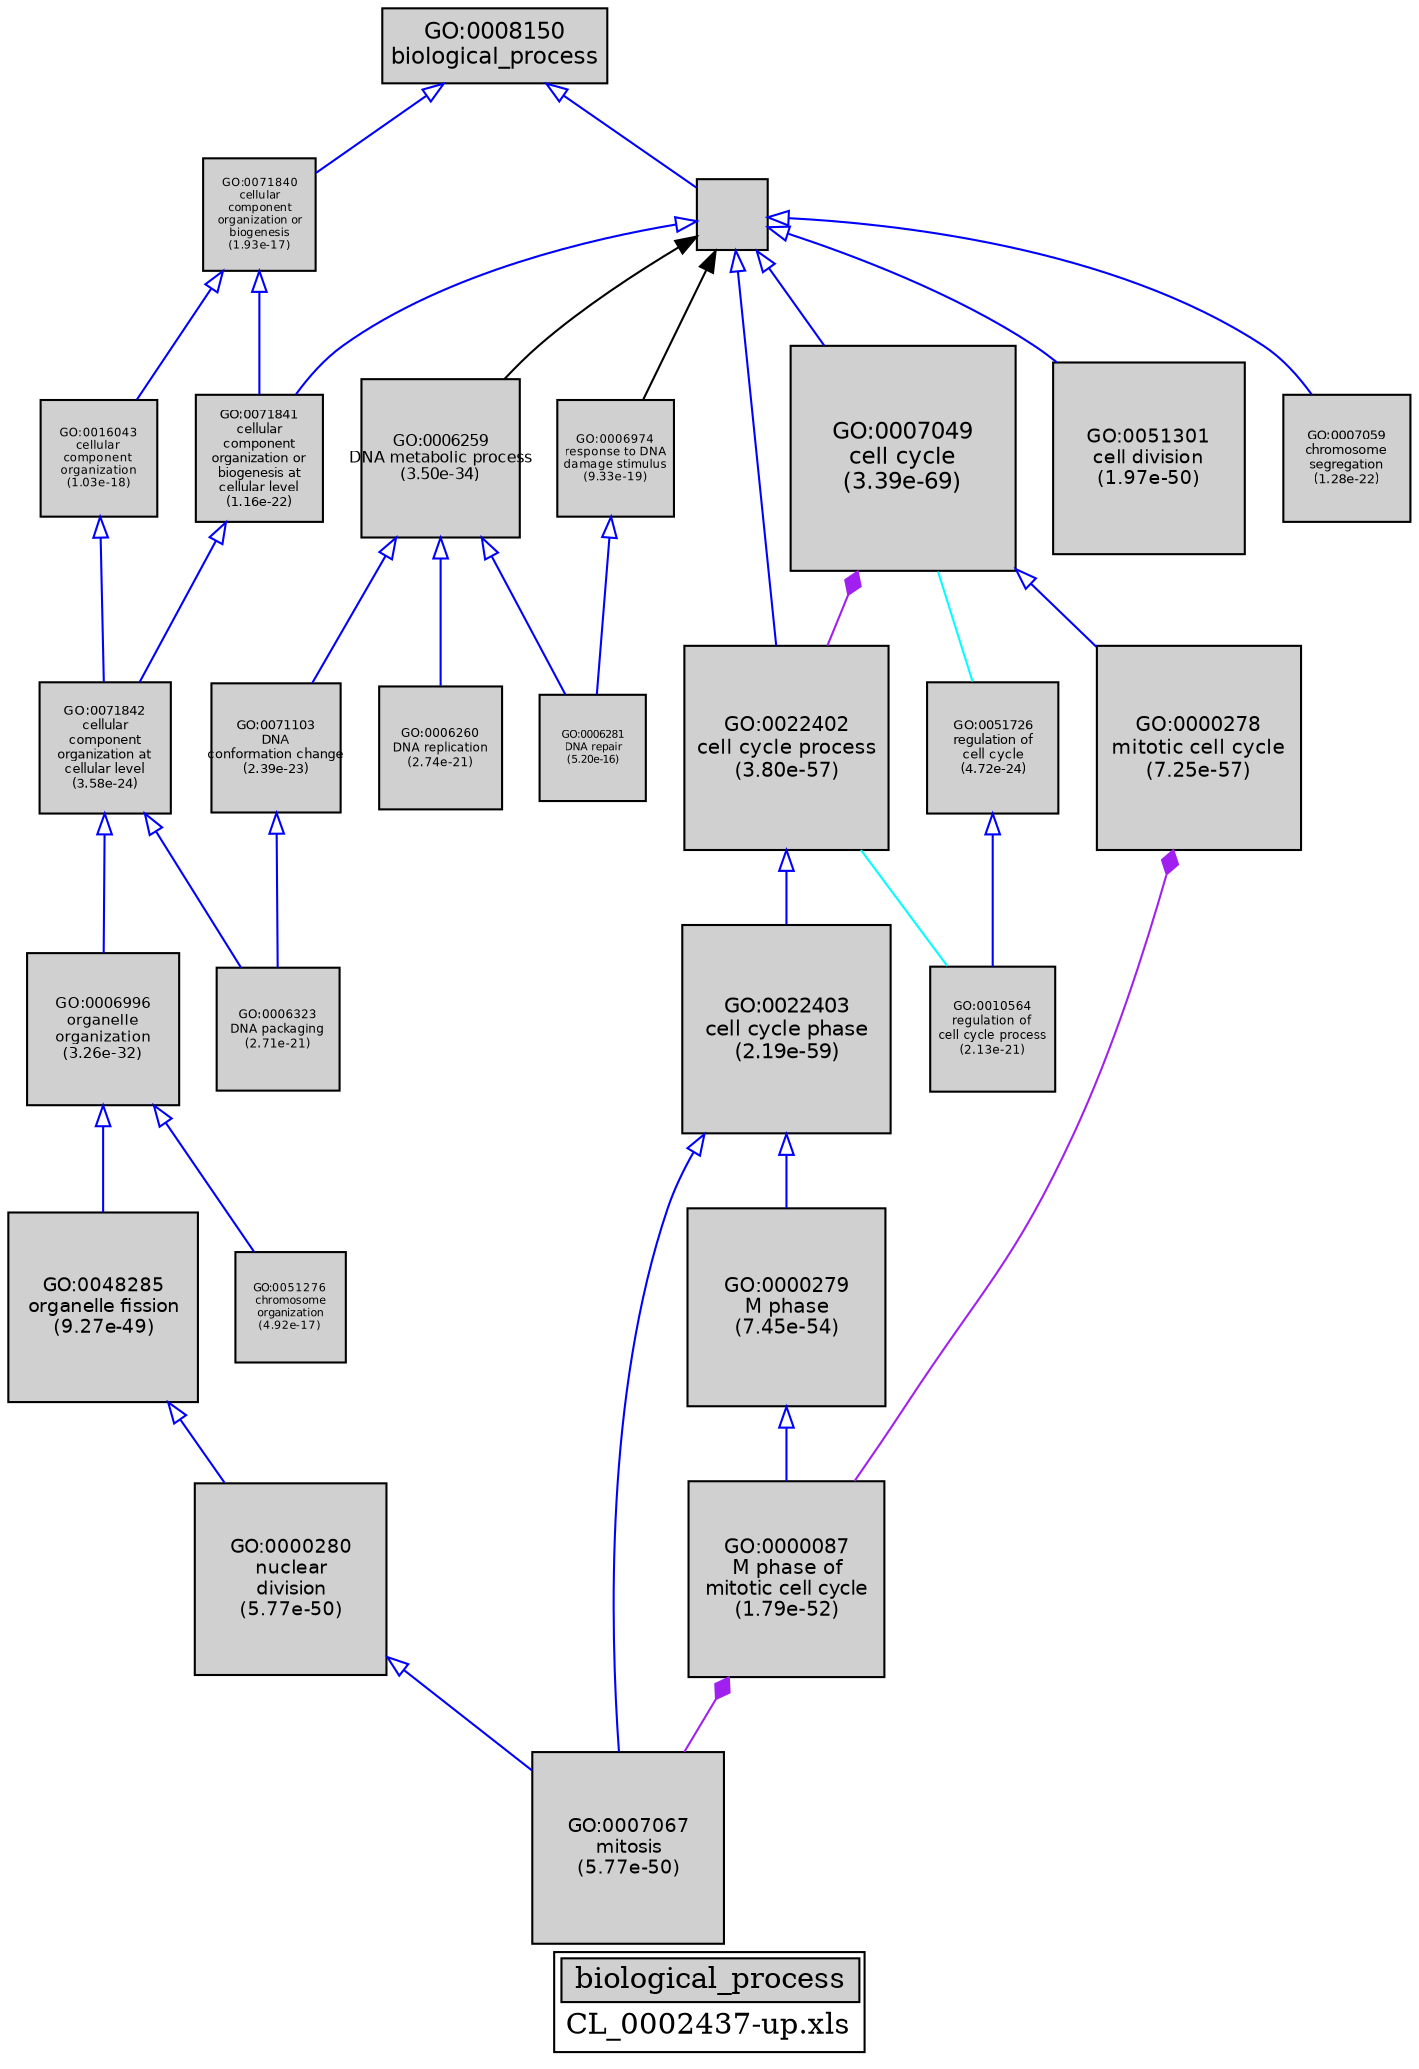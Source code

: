 digraph "biological_process" {
graph [ bgcolor = "#FFFFFF", label = <<TABLE COLOR="black" BGCOLOR="white"><TR><TD COLSPAN="2" BGCOLOR="#D0D0D0"><FONT COLOR="black">biological_process</FONT></TD></TR><TR><TD BORDER="0">CL_0002437-up.xls</TD></TR></TABLE>> ];
node [ fontname = "Helvetica" ];

subgraph "nodes" {

node [ style = "filled", fixedsize = "true", width = 1, shape = "box", fontsize = 9, fillcolor = "#D0D0D0", fontcolor = "black", color = "black" ];

"GO:0016043" [ URL = "#GO:0016043", label = <<TABLE BORDER="0"><TR><TD>GO:0016043<BR/>cellular<BR/>component<BR/>organization<BR/>(1.03e-18)</TD></TR></TABLE>>, width = 0.77362883615, shape = "box", fontsize = 5.57012762028, height = 0.77362883615 ];
"GO:0008150" [ URL = "#GO:0008150", label = <<TABLE BORDER="0"><TR><TD>GO:0008150<BR/>biological_process</TD></TR></TABLE>>, width = 1.5, shape = "box", fontsize = 10.8 ];
"GO:0000280" [ URL = "#GO:0000280", label = <<TABLE BORDER="0"><TR><TD>GO:0000280<BR/>nuclear<BR/>division<BR/>(5.77e-50)</TD></TR></TABLE>>, width = 1.27312610884, shape = "box", fontsize = 9.16650798364, height = 1.27312610884 ];
"GO:0051276" [ URL = "#GO:0051276", label = <<TABLE BORDER="0"><TR><TD>GO:0051276<BR/>chromosome<BR/>organization<BR/>(4.92e-17)</TD></TR></TABLE>>, width = 0.73723183179, shape = "box", fontsize = 5.30806918889, height = 0.73723183179 ];
"GO:0007067" [ URL = "#GO:0007067", label = <<TABLE BORDER="0"><TR><TD>GO:0007067<BR/>mitosis<BR/>(5.77e-50)</TD></TR></TABLE>>, width = 1.27312610884, shape = "box", fontsize = 9.16650798364, height = 1.27312610884 ];
"GO:0006281" [ URL = "#GO:0006281", label = <<TABLE BORDER="0"><TR><TD>GO:0006281<BR/>DNA repair<BR/>(5.20e-16)</TD></TR></TABLE>>, width = 0.714162811944, shape = "box", fontsize = 5.141972246, height = 0.714162811944 ];
"GO:0006323" [ URL = "#GO:0006323", label = <<TABLE BORDER="0"><TR><TD>GO:0006323<BR/>DNA packaging<BR/>(2.71e-21)</TD></TR></TABLE>>, width = 0.826338509134, shape = "box", fontsize = 5.94963726577, height = 0.826338509134 ];
"GO:0071842" [ URL = "#GO:0071842", label = <<TABLE BORDER="0"><TR><TD>GO:0071842<BR/>cellular<BR/>component<BR/>organization at<BR/>cellular level<BR/>(3.58e-24)</TD></TR></TABLE>>, width = 0.881492072729, shape = "box", fontsize = 6.34674292365, height = 0.881492072729 ];
"GO:0071840" [ URL = "#GO:0071840", label = <<TABLE BORDER="0"><TR><TD>GO:0071840<BR/>cellular<BR/>component<BR/>organization or<BR/>biogenesis<BR/>(1.93e-17)</TD></TR></TABLE>>, width = 0.746217070571, shape = "box", fontsize = 5.37276290811, height = 0.746217070571 ];
"GO:0048285" [ URL = "#GO:0048285", label = <<TABLE BORDER="0"><TR><TD>GO:0048285<BR/>organelle fission<BR/>(9.27e-49)</TD></TR></TABLE>>, width = 1.25754161798, shape = "box", fontsize = 9.05429964944, height = 1.25754161798 ];
"GO:0006996" [ URL = "#GO:0006996", label = <<TABLE BORDER="0"><TR><TD>GO:0006996<BR/>organelle<BR/>organization<BR/>(3.26e-32)</TD></TR></TABLE>>, width = 1.01985568932, shape = "box", fontsize = 7.34296096313, height = 1.01985568932 ];
"GO:0071103" [ URL = "#GO:0071103", label = <<TABLE BORDER="0"><TR><TD>GO:0071103<BR/>DNA<BR/>conformation change<BR/>(2.39e-23)</TD></TR></TABLE>>, width = 0.866050343541, shape = "box", fontsize = 6.2355624735, height = 0.866050343541 ];
"GO:0010564" [ URL = "#GO:0010564", label = <<TABLE BORDER="0"><TR><TD>GO:0010564<BR/>regulation of<BR/>cell cycle process<BR/>(2.13e-21)</TD></TR></TABLE>>, width = 0.828427276566, shape = "box", fontsize = 5.96467639127, height = 0.828427276566 ];
"GO:0022402" [ URL = "#GO:0022402", label = <<TABLE BORDER="0"><TR><TD>GO:0022402<BR/>cell cycle process<BR/>(3.80e-57)</TD></TR></TABLE>>, width = 1.36227496997, shape = "box", fontsize = 9.8083797838, height = 1.36227496997 ];
"GO:0000279" [ URL = "#GO:0000279", label = <<TABLE BORDER="0"><TR><TD>GO:0000279<BR/>M phase<BR/>(7.45e-54)</TD></TR></TABLE>>, width = 1.32215414808, shape = "box", fontsize = 9.51950986619, height = 1.32215414808 ];
"GO:0022403" [ URL = "#GO:0022403", label = <<TABLE BORDER="0"><TR><TD>GO:0022403<BR/>cell cycle phase<BR/>(2.19e-59)</TD></TR></TABLE>>, width = 1.38890436554, shape = "box", fontsize = 10.0001114319, height = 1.38890436554 ];
"GO:0006974" [ URL = "#GO:0006974", label = <<TABLE BORDER="0"><TR><TD>GO:0006974<BR/>response to DNA<BR/>damage stimulus<BR/>(9.33e-19)</TD></TR></TABLE>>, width = 0.774509469507, shape = "box", fontsize = 5.57646818045, height = 0.774509469507 ];
"GO:0051726" [ URL = "#GO:0051726", label = <<TABLE BORDER="0"><TR><TD>GO:0051726<BR/>regulation of<BR/>cell cycle<BR/>(4.72e-24)</TD></TR></TABLE>>, width = 0.879262829617, shape = "box", fontsize = 6.33069237324, height = 0.879262829617 ];
"GO:0007049" [ URL = "#GO:0007049", label = <<TABLE BORDER="0"><TR><TD>GO:0007049<BR/>cell cycle<BR/>(3.39e-69)</TD></TR></TABLE>>, width = 1.5, shape = "box", fontsize = 10.8, height = 1.5 ];
"GO:0071841" [ URL = "#GO:0071841", label = <<TABLE BORDER="0"><TR><TD>GO:0071841<BR/>cellular<BR/>component<BR/>organization or<BR/>biogenesis at<BR/>cellular level<BR/>(1.16e-22)</TD></TR></TABLE>>, width = 0.852979210858, shape = "box", fontsize = 6.14145031818, height = 0.852979210858 ];
"GO:0009987" [ URL = "#GO:0009987", label = "", width = 0.466630335774, shape = "box", height = 0.466630335774 ];
"GO:0051301" [ URL = "#GO:0051301", label = <<TABLE BORDER="0"><TR><TD>GO:0051301<BR/>cell division<BR/>(1.97e-50)</TD></TR></TABLE>>, width = 1.27911163177, shape = "box", fontsize = 9.20960374872, height = 1.27911163177 ];
"GO:0007059" [ URL = "#GO:0007059", label = <<TABLE BORDER="0"><TR><TD>GO:0007059<BR/>chromosome<BR/>segregation<BR/>(1.28e-22)</TD></TR></TABLE>>, width = 0.852204654958, shape = "box", fontsize = 6.1358735157, height = 0.852204654958 ];
"GO:0000278" [ URL = "#GO:0000278", label = <<TABLE BORDER="0"><TR><TD>GO:0000278<BR/>mitotic cell cycle<BR/>(7.25e-57)</TD></TR></TABLE>>, width = 1.35890323275, shape = "box", fontsize = 9.7841032758, height = 1.35890323275 ];
"GO:0006260" [ URL = "#GO:0006260", label = <<TABLE BORDER="0"><TR><TD>GO:0006260<BR/>DNA replication<BR/>(2.74e-21)</TD></TR></TABLE>>, width = 0.826259656093, shape = "box", fontsize = 5.94906952387, height = 0.826259656093 ];
"GO:0006259" [ URL = "#GO:0006259", label = <<TABLE BORDER="0"><TR><TD>GO:0006259<BR/>DNA metabolic process<BR/>(3.50e-34)</TD></TR></TABLE>>, width = 1.05096757735, shape = "box", fontsize = 7.56696655692, height = 1.05096757735 ];
"GO:0000087" [ URL = "#GO:0000087", label = <<TABLE BORDER="0"><TR><TD>GO:0000087<BR/>M phase of<BR/>mitotic cell cycle<BR/>(1.79e-52)</TD></TR></TABLE>>, width = 1.30495611178, shape = "box", fontsize = 9.39568400483, height = 1.30495611178 ];
}
subgraph "edges" {


edge [ dir = "back", weight = 1 ];
subgraph "regulates" {


edge [ color = "cyan", arrowtail = "none" ];
subgraph "positive" {


edge [ color = "green", arrowtail = "vee" ];
}
subgraph "negative" {


edge [ color = "red", arrowtail = "tee" ];
}
"GO:0022402" -> "GO:0010564";
"GO:0007049" -> "GO:0051726";
}
subgraph "part_of" {


edge [ color = "purple", arrowtail = "diamond", weight = 2.5 ];
"GO:0007049" -> "GO:0022402";
"GO:0000087" -> "GO:0007067";
"GO:0000278" -> "GO:0000087";
}
subgraph "is_a" {


edge [ color = "blue", arrowtail = "empty", weight = 5.0 ];
"GO:0009987" -> "GO:0051301";
"GO:0009987" -> "GO:0007059";
"GO:0008150" -> "GO:0009987";
"GO:0009987" -> "GO:0022402";
"GO:0009987" -> "GO:0007049";
"GO:0048285" -> "GO:0000280";
"GO:0071840" -> "GO:0016043";
"GO:0071840" -> "GO:0071841";
"GO:0006259" -> "GO:0006281";
"GO:0000280" -> "GO:0007067";
"GO:0022403" -> "GO:0000279";
"GO:0006996" -> "GO:0048285";
"GO:0071842" -> "GO:0006996";
"GO:0006974" -> "GO:0006281";
"GO:0006996" -> "GO:0051276";
"GO:0022403" -> "GO:0007067";
"GO:0016043" -> "GO:0071842";
"GO:0071841" -> "GO:0071842";
"GO:0022402" -> "GO:0022403";
"GO:0006259" -> "GO:0071103";
"GO:0051726" -> "GO:0010564";
"GO:0071842" -> "GO:0006323";
"GO:0000279" -> "GO:0000087";
"GO:0006259" -> "GO:0006260";
"GO:0008150" -> "GO:0071840";
"GO:0009987" -> "GO:0071841";
"GO:0071103" -> "GO:0006323";
"GO:0007049" -> "GO:0000278";
}
"GO:0009987" -> "GO:0006974";
"GO:0009987" -> "GO:0006259";
}
}
